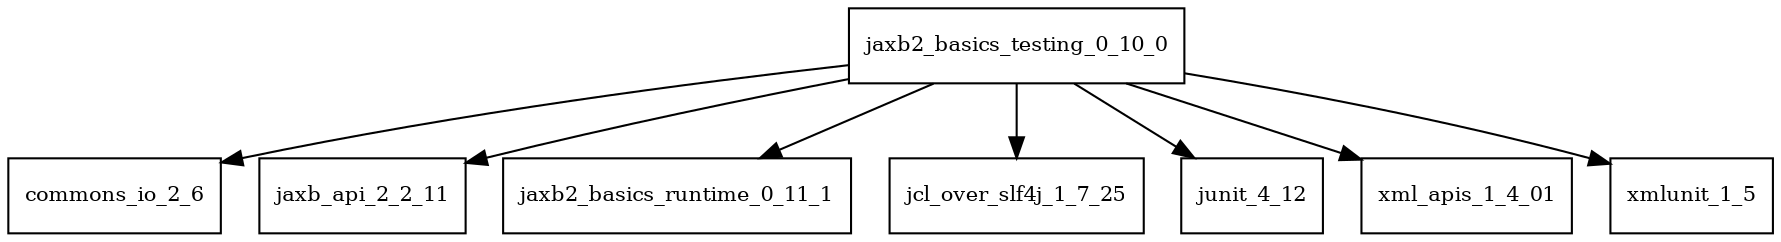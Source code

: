 digraph jaxb2_basics_testing_0_10_0_dependencies {
  node [shape = box, fontsize=10.0];
  jaxb2_basics_testing_0_10_0 -> commons_io_2_6;
  jaxb2_basics_testing_0_10_0 -> jaxb_api_2_2_11;
  jaxb2_basics_testing_0_10_0 -> jaxb2_basics_runtime_0_11_1;
  jaxb2_basics_testing_0_10_0 -> jcl_over_slf4j_1_7_25;
  jaxb2_basics_testing_0_10_0 -> junit_4_12;
  jaxb2_basics_testing_0_10_0 -> xml_apis_1_4_01;
  jaxb2_basics_testing_0_10_0 -> xmlunit_1_5;
}
